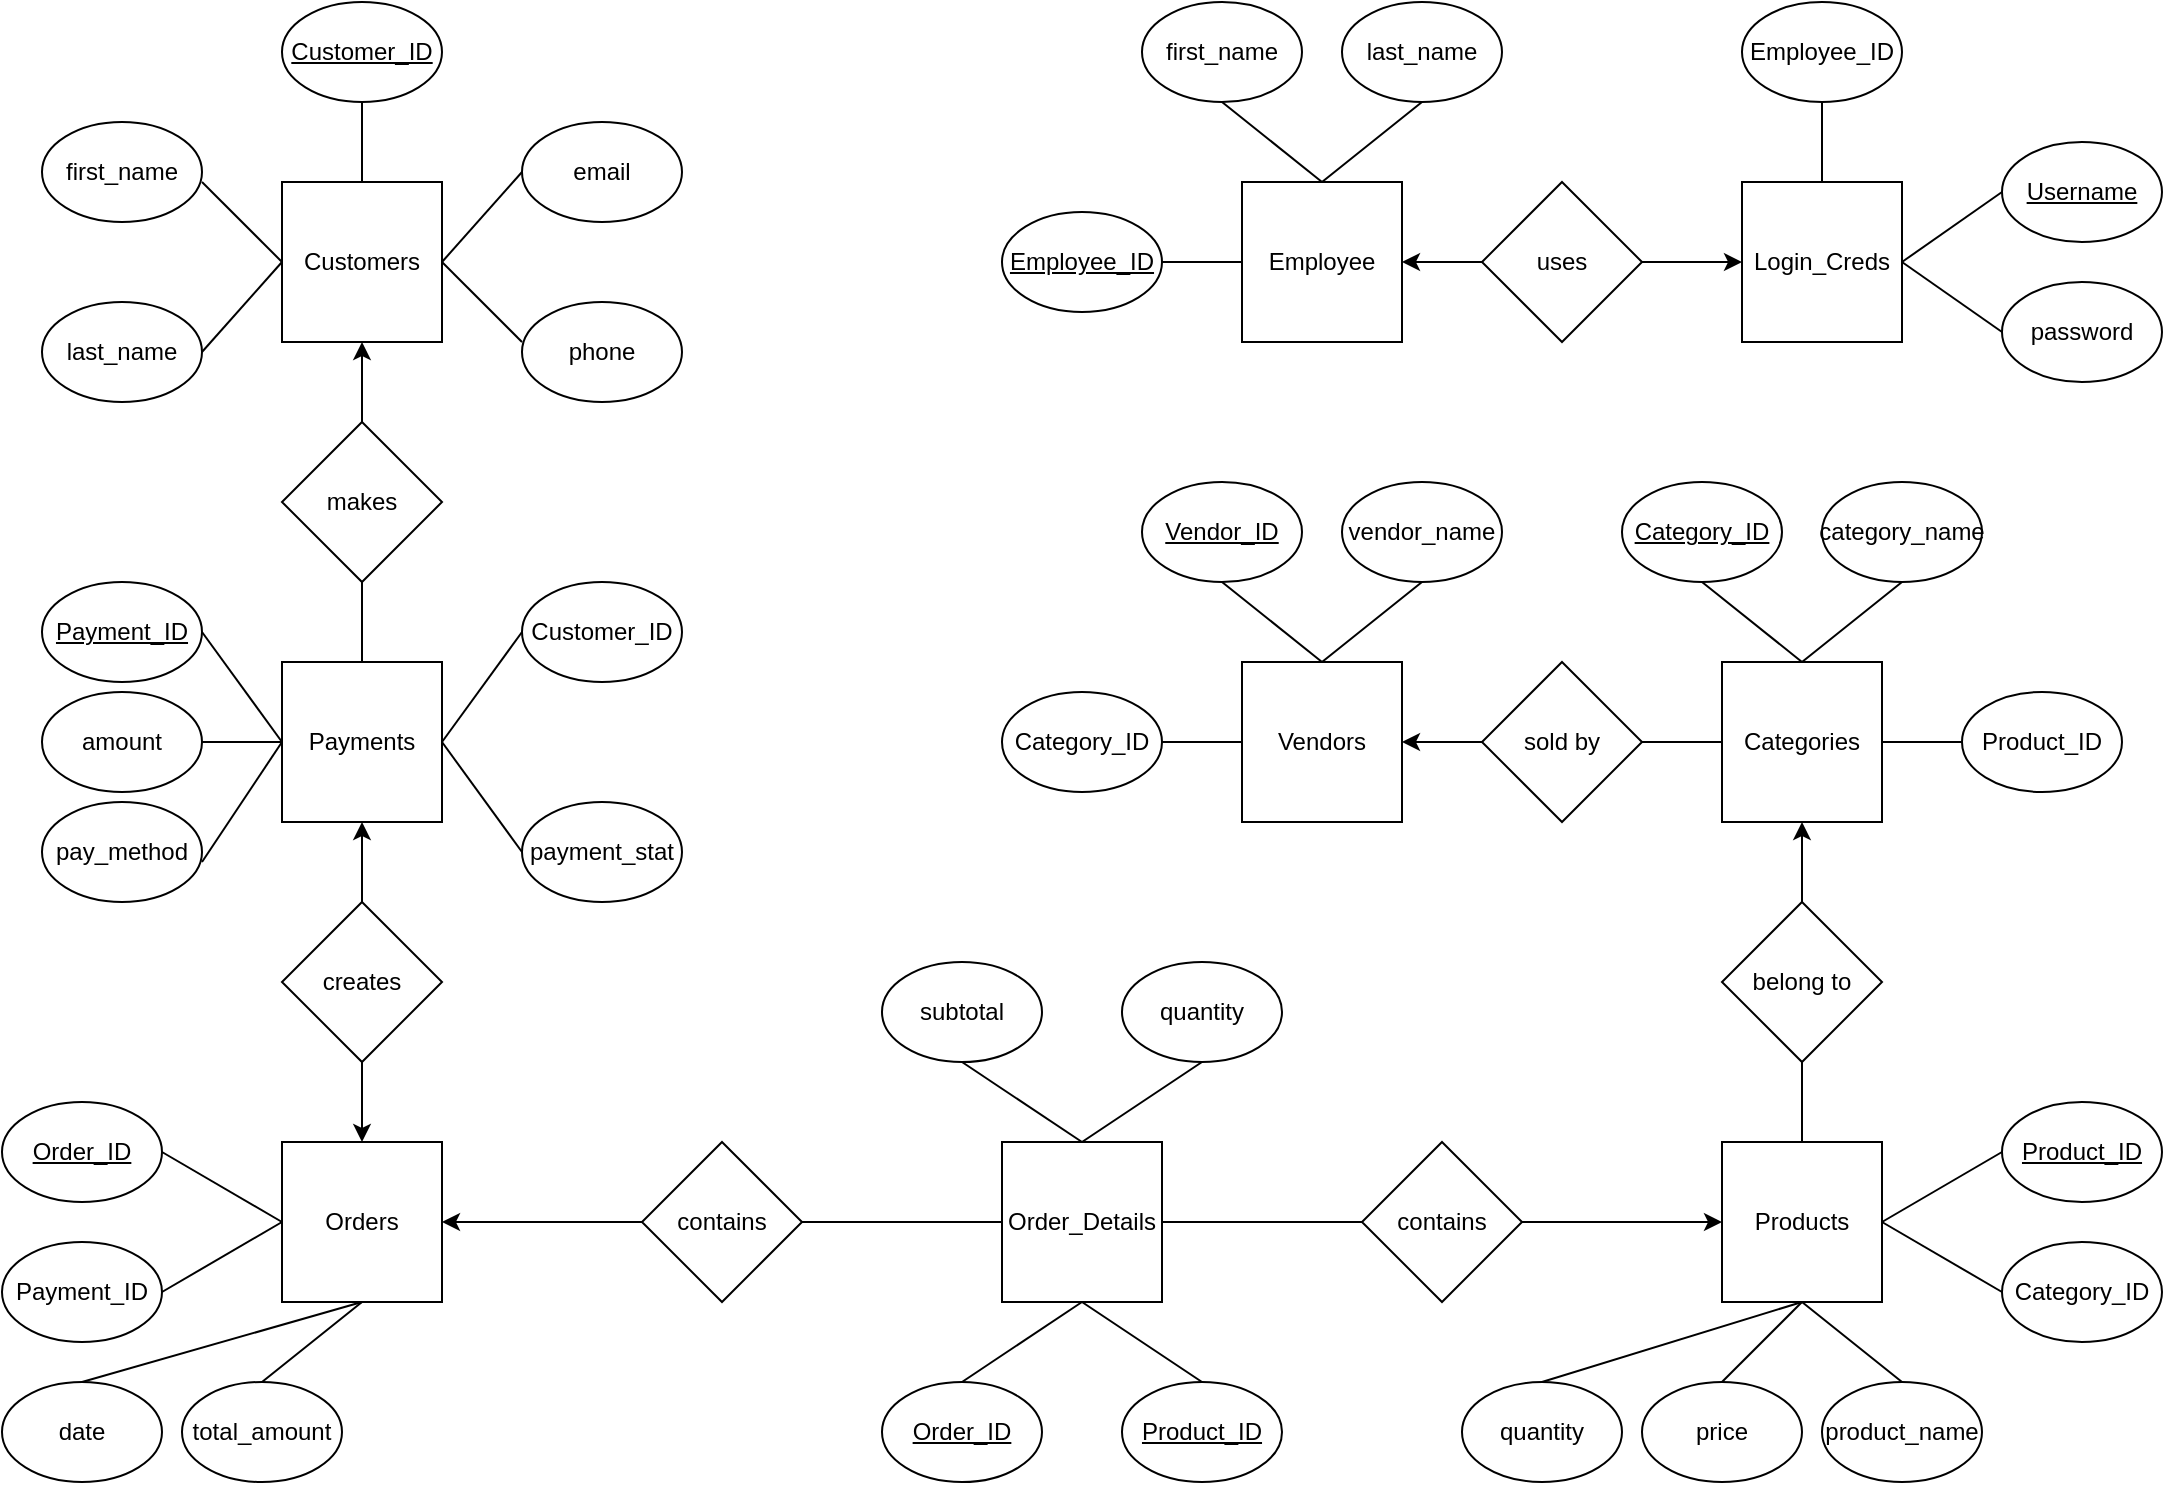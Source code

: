<mxfile version="22.0.8" type="device">
  <diagram id="R2lEEEUBdFMjLlhIrx00" name="Page-1">
    <mxGraphModel dx="1753" dy="1286" grid="1" gridSize="10" guides="1" tooltips="1" connect="1" arrows="1" fold="1" page="0" pageScale="1" pageWidth="850" pageHeight="1100" math="0" shadow="0" extFonts="Permanent Marker^https://fonts.googleapis.com/css?family=Permanent+Marker">
      <root>
        <mxCell id="0" />
        <mxCell id="1" parent="0" />
        <mxCell id="e8H_tIhD7KVXPTv5cuJj-2" value="Orders" style="whiteSpace=wrap;html=1;aspect=fixed;" parent="1" vertex="1">
          <mxGeometry x="120" y="480" width="80" height="80" as="geometry" />
        </mxCell>
        <mxCell id="e8H_tIhD7KVXPTv5cuJj-3" value="Products" style="whiteSpace=wrap;html=1;aspect=fixed;" parent="1" vertex="1">
          <mxGeometry x="840" y="480" width="80" height="80" as="geometry" />
        </mxCell>
        <mxCell id="e8H_tIhD7KVXPTv5cuJj-4" value="Payments" style="whiteSpace=wrap;html=1;aspect=fixed;" parent="1" vertex="1">
          <mxGeometry x="120" y="240" width="80" height="80" as="geometry" />
        </mxCell>
        <mxCell id="e8H_tIhD7KVXPTv5cuJj-5" value="creates" style="rhombus;whiteSpace=wrap;html=1;" parent="1" vertex="1">
          <mxGeometry x="120" y="360" width="80" height="80" as="geometry" />
        </mxCell>
        <mxCell id="e8H_tIhD7KVXPTv5cuJj-9" value="contains" style="rhombus;whiteSpace=wrap;html=1;" parent="1" vertex="1">
          <mxGeometry x="300" y="480" width="80" height="80" as="geometry" />
        </mxCell>
        <mxCell id="e8H_tIhD7KVXPTv5cuJj-24" value="" style="endArrow=classic;html=1;rounded=0;exitX=0.5;exitY=0;exitDx=0;exitDy=0;" parent="1" source="e8H_tIhD7KVXPTv5cuJj-5" edge="1">
          <mxGeometry width="50" height="50" relative="1" as="geometry">
            <mxPoint x="110" y="370" as="sourcePoint" />
            <mxPoint x="160" y="320" as="targetPoint" />
          </mxGeometry>
        </mxCell>
        <mxCell id="e8H_tIhD7KVXPTv5cuJj-28" value="belong to" style="rhombus;whiteSpace=wrap;html=1;" parent="1" vertex="1">
          <mxGeometry x="840" y="360" width="80" height="80" as="geometry" />
        </mxCell>
        <mxCell id="e8H_tIhD7KVXPTv5cuJj-29" value="" style="endArrow=none;html=1;rounded=0;entryX=0.5;entryY=1;entryDx=0;entryDy=0;exitX=0.5;exitY=0;exitDx=0;exitDy=0;" parent="1" source="e8H_tIhD7KVXPTv5cuJj-3" target="e8H_tIhD7KVXPTv5cuJj-28" edge="1">
          <mxGeometry width="50" height="50" relative="1" as="geometry">
            <mxPoint x="875" y="480" as="sourcePoint" />
            <mxPoint x="925" y="430" as="targetPoint" />
          </mxGeometry>
        </mxCell>
        <mxCell id="e8H_tIhD7KVXPTv5cuJj-30" value="Categories" style="whiteSpace=wrap;html=1;aspect=fixed;" parent="1" vertex="1">
          <mxGeometry x="840" y="240" width="80" height="80" as="geometry" />
        </mxCell>
        <mxCell id="e8H_tIhD7KVXPTv5cuJj-31" value="" style="endArrow=classic;html=1;rounded=0;exitX=0.5;exitY=0;exitDx=0;exitDy=0;entryX=0.5;entryY=1;entryDx=0;entryDy=0;" parent="1" source="e8H_tIhD7KVXPTv5cuJj-28" target="e8H_tIhD7KVXPTv5cuJj-30" edge="1">
          <mxGeometry width="50" height="50" relative="1" as="geometry">
            <mxPoint x="595" y="370" as="sourcePoint" />
            <mxPoint x="645" y="320" as="targetPoint" />
          </mxGeometry>
        </mxCell>
        <mxCell id="e8H_tIhD7KVXPTv5cuJj-33" value="Vendors" style="whiteSpace=wrap;html=1;aspect=fixed;" parent="1" vertex="1">
          <mxGeometry x="600" y="240" width="80" height="80" as="geometry" />
        </mxCell>
        <mxCell id="e8H_tIhD7KVXPTv5cuJj-34" value="sold by" style="rhombus;whiteSpace=wrap;html=1;" parent="1" vertex="1">
          <mxGeometry x="720" y="240" width="80" height="80" as="geometry" />
        </mxCell>
        <mxCell id="e8H_tIhD7KVXPTv5cuJj-35" value="" style="endArrow=none;html=1;rounded=0;exitX=1;exitY=0.5;exitDx=0;exitDy=0;" parent="1" source="e8H_tIhD7KVXPTv5cuJj-34" edge="1">
          <mxGeometry width="50" height="50" relative="1" as="geometry">
            <mxPoint x="790" y="330" as="sourcePoint" />
            <mxPoint x="840" y="280" as="targetPoint" />
          </mxGeometry>
        </mxCell>
        <mxCell id="e8H_tIhD7KVXPTv5cuJj-36" value="" style="endArrow=classic;html=1;rounded=0;entryX=1;entryY=0.5;entryDx=0;entryDy=0;" parent="1" target="e8H_tIhD7KVXPTv5cuJj-33" edge="1">
          <mxGeometry width="50" height="50" relative="1" as="geometry">
            <mxPoint x="720" y="280" as="sourcePoint" />
            <mxPoint x="770" y="230" as="targetPoint" />
          </mxGeometry>
        </mxCell>
        <mxCell id="e8H_tIhD7KVXPTv5cuJj-37" value="Customers" style="whiteSpace=wrap;html=1;aspect=fixed;" parent="1" vertex="1">
          <mxGeometry x="120" width="80" height="80" as="geometry" />
        </mxCell>
        <mxCell id="e8H_tIhD7KVXPTv5cuJj-38" value="makes" style="rhombus;whiteSpace=wrap;html=1;" parent="1" vertex="1">
          <mxGeometry x="120" y="120" width="80" height="80" as="geometry" />
        </mxCell>
        <mxCell id="e8H_tIhD7KVXPTv5cuJj-39" value="" style="endArrow=classic;html=1;rounded=0;exitX=0.5;exitY=0;exitDx=0;exitDy=0;" parent="1" source="e8H_tIhD7KVXPTv5cuJj-38" edge="1">
          <mxGeometry width="50" height="50" relative="1" as="geometry">
            <mxPoint x="115" y="130" as="sourcePoint" />
            <mxPoint x="160" y="80" as="targetPoint" />
          </mxGeometry>
        </mxCell>
        <mxCell id="e8H_tIhD7KVXPTv5cuJj-44" value="Employee" style="whiteSpace=wrap;html=1;aspect=fixed;" parent="1" vertex="1">
          <mxGeometry x="600" width="80" height="80" as="geometry" />
        </mxCell>
        <mxCell id="e8H_tIhD7KVXPTv5cuJj-49" value="" style="endArrow=classic;html=1;rounded=0;entryX=1;entryY=0.5;entryDx=0;entryDy=0;" parent="1" target="e8H_tIhD7KVXPTv5cuJj-44" edge="1">
          <mxGeometry width="50" height="50" relative="1" as="geometry">
            <mxPoint x="720" y="40" as="sourcePoint" />
            <mxPoint x="770" y="-10" as="targetPoint" />
          </mxGeometry>
        </mxCell>
        <mxCell id="e8H_tIhD7KVXPTv5cuJj-50" value="" style="endArrow=classic;html=1;rounded=0;entryX=0;entryY=0.5;entryDx=0;entryDy=0;" parent="1" edge="1" target="a10hDevYPNztPjS2E4dn-121">
          <mxGeometry width="50" height="50" relative="1" as="geometry">
            <mxPoint x="800" y="40" as="sourcePoint" />
            <mxPoint x="840" y="40" as="targetPoint" />
          </mxGeometry>
        </mxCell>
        <mxCell id="a10hDevYPNztPjS2E4dn-3" value="&lt;u&gt;Customer_ID&lt;/u&gt;" style="ellipse;whiteSpace=wrap;html=1;" parent="1" vertex="1">
          <mxGeometry x="120" y="-90" width="80" height="50" as="geometry" />
        </mxCell>
        <mxCell id="a10hDevYPNztPjS2E4dn-4" value="Customer_ID" style="ellipse;whiteSpace=wrap;html=1;" parent="1" vertex="1">
          <mxGeometry x="240" y="200" width="80" height="50" as="geometry" />
        </mxCell>
        <mxCell id="a10hDevYPNztPjS2E4dn-5" value="&lt;u&gt;Payment_ID&lt;/u&gt;" style="ellipse;whiteSpace=wrap;html=1;" parent="1" vertex="1">
          <mxGeometry y="200" width="80" height="50" as="geometry" />
        </mxCell>
        <mxCell id="a10hDevYPNztPjS2E4dn-6" value="Payment_ID" style="ellipse;whiteSpace=wrap;html=1;" parent="1" vertex="1">
          <mxGeometry x="-20" y="530" width="80" height="50" as="geometry" />
        </mxCell>
        <mxCell id="a10hDevYPNztPjS2E4dn-7" value="&lt;u&gt;Order_ID&lt;/u&gt;" style="ellipse;whiteSpace=wrap;html=1;" parent="1" vertex="1">
          <mxGeometry x="-20" y="460" width="80" height="50" as="geometry" />
        </mxCell>
        <mxCell id="a10hDevYPNztPjS2E4dn-9" value="first_name" style="ellipse;whiteSpace=wrap;html=1;" parent="1" vertex="1">
          <mxGeometry y="-30" width="80" height="50" as="geometry" />
        </mxCell>
        <mxCell id="a10hDevYPNztPjS2E4dn-14" value="&lt;u&gt;Order_ID&lt;/u&gt;" style="ellipse;whiteSpace=wrap;html=1;" parent="1" vertex="1">
          <mxGeometry x="420" y="600" width="80" height="50" as="geometry" />
        </mxCell>
        <mxCell id="a10hDevYPNztPjS2E4dn-15" value="&lt;u&gt;Product_ID&lt;/u&gt;" style="ellipse;whiteSpace=wrap;html=1;" parent="1" vertex="1">
          <mxGeometry x="540" y="600" width="80" height="50" as="geometry" />
        </mxCell>
        <mxCell id="a10hDevYPNztPjS2E4dn-18" value="last_name" style="ellipse;whiteSpace=wrap;html=1;" parent="1" vertex="1">
          <mxGeometry y="60" width="80" height="50" as="geometry" />
        </mxCell>
        <mxCell id="a10hDevYPNztPjS2E4dn-19" value="" style="endArrow=none;html=1;rounded=0;entryX=0;entryY=0.5;entryDx=0;entryDy=0;" parent="1" target="e8H_tIhD7KVXPTv5cuJj-37" edge="1">
          <mxGeometry width="50" height="50" relative="1" as="geometry">
            <mxPoint x="80" as="sourcePoint" />
            <mxPoint x="130" y="-30" as="targetPoint" />
          </mxGeometry>
        </mxCell>
        <mxCell id="a10hDevYPNztPjS2E4dn-20" value="" style="endArrow=none;html=1;rounded=0;entryX=0;entryY=0.5;entryDx=0;entryDy=0;exitX=1;exitY=0.5;exitDx=0;exitDy=0;" parent="1" source="a10hDevYPNztPjS2E4dn-18" target="e8H_tIhD7KVXPTv5cuJj-37" edge="1">
          <mxGeometry width="50" height="50" relative="1" as="geometry">
            <mxPoint x="80" y="100" as="sourcePoint" />
            <mxPoint x="130" y="50" as="targetPoint" />
          </mxGeometry>
        </mxCell>
        <mxCell id="a10hDevYPNztPjS2E4dn-21" value="" style="endArrow=none;html=1;rounded=0;entryX=0.5;entryY=0;entryDx=0;entryDy=0;" parent="1" target="e8H_tIhD7KVXPTv5cuJj-37" edge="1">
          <mxGeometry width="50" height="50" relative="1" as="geometry">
            <mxPoint x="160" y="-40" as="sourcePoint" />
            <mxPoint x="210" y="-90" as="targetPoint" />
          </mxGeometry>
        </mxCell>
        <mxCell id="a10hDevYPNztPjS2E4dn-41" value="" style="endArrow=none;html=1;rounded=0;entryX=0;entryY=0.5;entryDx=0;entryDy=0;" parent="1" target="a10hDevYPNztPjS2E4dn-4" edge="1">
          <mxGeometry width="50" height="50" relative="1" as="geometry">
            <mxPoint x="200" y="280" as="sourcePoint" />
            <mxPoint x="250" y="230" as="targetPoint" />
          </mxGeometry>
        </mxCell>
        <mxCell id="a10hDevYPNztPjS2E4dn-43" value="amount" style="ellipse;whiteSpace=wrap;html=1;" parent="1" vertex="1">
          <mxGeometry y="255" width="80" height="50" as="geometry" />
        </mxCell>
        <mxCell id="a10hDevYPNztPjS2E4dn-44" value="" style="endArrow=none;html=1;rounded=0;entryX=0;entryY=0.5;entryDx=0;entryDy=0;exitX=1;exitY=0.5;exitDx=0;exitDy=0;" parent="1" source="a10hDevYPNztPjS2E4dn-43" target="e8H_tIhD7KVXPTv5cuJj-4" edge="1">
          <mxGeometry width="50" height="50" relative="1" as="geometry">
            <mxPoint x="80" y="330" as="sourcePoint" />
            <mxPoint x="130" y="280" as="targetPoint" />
          </mxGeometry>
        </mxCell>
        <mxCell id="a10hDevYPNztPjS2E4dn-45" value="" style="endArrow=none;html=1;rounded=0;entryX=0;entryY=0.5;entryDx=0;entryDy=0;exitX=1;exitY=0.5;exitDx=0;exitDy=0;" parent="1" source="a10hDevYPNztPjS2E4dn-5" target="e8H_tIhD7KVXPTv5cuJj-4" edge="1">
          <mxGeometry width="50" height="50" relative="1" as="geometry">
            <mxPoint x="80" y="240" as="sourcePoint" />
            <mxPoint x="130" y="190" as="targetPoint" />
          </mxGeometry>
        </mxCell>
        <mxCell id="a10hDevYPNztPjS2E4dn-53" value="payment_stat" style="ellipse;whiteSpace=wrap;html=1;" parent="1" vertex="1">
          <mxGeometry x="240" y="310" width="80" height="50" as="geometry" />
        </mxCell>
        <mxCell id="a10hDevYPNztPjS2E4dn-54" value="" style="endArrow=none;html=1;rounded=0;entryX=0;entryY=0.5;entryDx=0;entryDy=0;" parent="1" target="a10hDevYPNztPjS2E4dn-53" edge="1">
          <mxGeometry width="50" height="50" relative="1" as="geometry">
            <mxPoint x="200" y="280" as="sourcePoint" />
            <mxPoint x="250" y="230" as="targetPoint" />
          </mxGeometry>
        </mxCell>
        <mxCell id="a10hDevYPNztPjS2E4dn-55" value="pay_method" style="ellipse;whiteSpace=wrap;html=1;" parent="1" vertex="1">
          <mxGeometry y="310" width="80" height="50" as="geometry" />
        </mxCell>
        <mxCell id="a10hDevYPNztPjS2E4dn-56" value="" style="endArrow=none;html=1;rounded=0;entryX=0;entryY=0.5;entryDx=0;entryDy=0;" parent="1" target="e8H_tIhD7KVXPTv5cuJj-4" edge="1">
          <mxGeometry width="50" height="50" relative="1" as="geometry">
            <mxPoint x="80" y="340" as="sourcePoint" />
            <mxPoint x="130" y="290" as="targetPoint" />
          </mxGeometry>
        </mxCell>
        <mxCell id="a10hDevYPNztPjS2E4dn-63" value="subtotal" style="ellipse;whiteSpace=wrap;html=1;" parent="1" vertex="1">
          <mxGeometry x="420" y="390" width="80" height="50" as="geometry" />
        </mxCell>
        <mxCell id="a10hDevYPNztPjS2E4dn-64" value="quantity" style="ellipse;whiteSpace=wrap;html=1;" parent="1" vertex="1">
          <mxGeometry x="540" y="390" width="80" height="50" as="geometry" />
        </mxCell>
        <mxCell id="a10hDevYPNztPjS2E4dn-67" value="vendor_name" style="ellipse;whiteSpace=wrap;html=1;" parent="1" vertex="1">
          <mxGeometry x="650" y="150" width="80" height="50" as="geometry" />
        </mxCell>
        <mxCell id="a10hDevYPNztPjS2E4dn-68" value="&lt;u&gt;Vendor_ID&lt;/u&gt;" style="ellipse;whiteSpace=wrap;html=1;" parent="1" vertex="1">
          <mxGeometry x="550" y="150" width="80" height="50" as="geometry" />
        </mxCell>
        <mxCell id="a10hDevYPNztPjS2E4dn-69" value="" style="endArrow=none;html=1;rounded=0;exitX=0.5;exitY=0;exitDx=0;exitDy=0;" parent="1" source="e8H_tIhD7KVXPTv5cuJj-33" edge="1">
          <mxGeometry width="50" height="50" relative="1" as="geometry">
            <mxPoint x="640" y="250" as="sourcePoint" />
            <mxPoint x="690" y="200" as="targetPoint" />
          </mxGeometry>
        </mxCell>
        <mxCell id="a10hDevYPNztPjS2E4dn-76" value="" style="endArrow=none;html=1;rounded=0;exitX=0.5;exitY=0;exitDx=0;exitDy=0;" parent="1" source="e8H_tIhD7KVXPTv5cuJj-33" edge="1">
          <mxGeometry width="50" height="50" relative="1" as="geometry">
            <mxPoint x="540" y="250" as="sourcePoint" />
            <mxPoint x="590" y="200" as="targetPoint" />
          </mxGeometry>
        </mxCell>
        <mxCell id="a10hDevYPNztPjS2E4dn-79" value="total_amount" style="ellipse;whiteSpace=wrap;html=1;" parent="1" vertex="1">
          <mxGeometry x="70" y="600" width="80" height="50" as="geometry" />
        </mxCell>
        <mxCell id="a10hDevYPNztPjS2E4dn-80" value="date" style="ellipse;whiteSpace=wrap;html=1;" parent="1" vertex="1">
          <mxGeometry x="-20" y="600" width="80" height="50" as="geometry" />
        </mxCell>
        <mxCell id="a10hDevYPNztPjS2E4dn-82" value="" style="endArrow=none;html=1;rounded=0;entryX=1;entryY=0.5;entryDx=0;entryDy=0;" parent="1" target="a10hDevYPNztPjS2E4dn-7" edge="1">
          <mxGeometry width="50" height="50" relative="1" as="geometry">
            <mxPoint x="120" y="520" as="sourcePoint" />
            <mxPoint x="170" y="470" as="targetPoint" />
          </mxGeometry>
        </mxCell>
        <mxCell id="a10hDevYPNztPjS2E4dn-83" value="" style="endArrow=none;html=1;rounded=0;exitX=1;exitY=0.5;exitDx=0;exitDy=0;" parent="1" source="a10hDevYPNztPjS2E4dn-6" edge="1">
          <mxGeometry width="50" height="50" relative="1" as="geometry">
            <mxPoint x="70" y="570" as="sourcePoint" />
            <mxPoint x="120" y="520" as="targetPoint" />
          </mxGeometry>
        </mxCell>
        <mxCell id="a10hDevYPNztPjS2E4dn-84" value="" style="endArrow=none;html=1;rounded=0;exitX=0.5;exitY=0;exitDx=0;exitDy=0;entryX=0.5;entryY=1;entryDx=0;entryDy=0;" parent="1" source="a10hDevYPNztPjS2E4dn-80" target="e8H_tIhD7KVXPTv5cuJj-2" edge="1">
          <mxGeometry width="50" height="50" relative="1" as="geometry">
            <mxPoint x="70" y="610" as="sourcePoint" />
            <mxPoint x="120" y="560" as="targetPoint" />
          </mxGeometry>
        </mxCell>
        <mxCell id="a10hDevYPNztPjS2E4dn-85" value="" style="endArrow=none;html=1;rounded=0;exitX=0.5;exitY=0;exitDx=0;exitDy=0;" parent="1" source="a10hDevYPNztPjS2E4dn-79" edge="1">
          <mxGeometry width="50" height="50" relative="1" as="geometry">
            <mxPoint x="110" y="610" as="sourcePoint" />
            <mxPoint x="160" y="560" as="targetPoint" />
          </mxGeometry>
        </mxCell>
        <mxCell id="a10hDevYPNztPjS2E4dn-89" value="&lt;u&gt;Category_ID&lt;/u&gt;" style="ellipse;whiteSpace=wrap;html=1;" parent="1" vertex="1">
          <mxGeometry x="790" y="150" width="80" height="50" as="geometry" />
        </mxCell>
        <mxCell id="a10hDevYPNztPjS2E4dn-90" value="category_name" style="ellipse;whiteSpace=wrap;html=1;" parent="1" vertex="1">
          <mxGeometry x="890" y="150" width="80" height="50" as="geometry" />
        </mxCell>
        <mxCell id="a10hDevYPNztPjS2E4dn-92" value="" style="endArrow=none;html=1;rounded=0;entryX=0.5;entryY=1;entryDx=0;entryDy=0;" parent="1" target="a10hDevYPNztPjS2E4dn-89" edge="1">
          <mxGeometry width="50" height="50" relative="1" as="geometry">
            <mxPoint x="880" y="240" as="sourcePoint" />
            <mxPoint x="930" y="190" as="targetPoint" />
          </mxGeometry>
        </mxCell>
        <mxCell id="a10hDevYPNztPjS2E4dn-93" value="" style="endArrow=none;html=1;rounded=0;entryX=0.5;entryY=1;entryDx=0;entryDy=0;" parent="1" target="a10hDevYPNztPjS2E4dn-90" edge="1">
          <mxGeometry width="50" height="50" relative="1" as="geometry">
            <mxPoint x="880" y="240" as="sourcePoint" />
            <mxPoint x="930" y="190" as="targetPoint" />
          </mxGeometry>
        </mxCell>
        <mxCell id="a10hDevYPNztPjS2E4dn-97" value="&lt;u&gt;Product_ID&lt;/u&gt;" style="ellipse;whiteSpace=wrap;html=1;" parent="1" vertex="1">
          <mxGeometry x="980" y="460" width="80" height="50" as="geometry" />
        </mxCell>
        <mxCell id="a10hDevYPNztPjS2E4dn-98" value="Category_ID" style="ellipse;whiteSpace=wrap;html=1;" parent="1" vertex="1">
          <mxGeometry x="980" y="530" width="80" height="50" as="geometry" />
        </mxCell>
        <mxCell id="a10hDevYPNztPjS2E4dn-100" value="product_name" style="ellipse;whiteSpace=wrap;html=1;" parent="1" vertex="1">
          <mxGeometry x="890" y="600" width="80" height="50" as="geometry" />
        </mxCell>
        <mxCell id="a10hDevYPNztPjS2E4dn-101" value="price" style="ellipse;whiteSpace=wrap;html=1;" parent="1" vertex="1">
          <mxGeometry x="800" y="600" width="80" height="50" as="geometry" />
        </mxCell>
        <mxCell id="a10hDevYPNztPjS2E4dn-102" value="quantity" style="ellipse;whiteSpace=wrap;html=1;" parent="1" vertex="1">
          <mxGeometry x="710" y="600" width="80" height="50" as="geometry" />
        </mxCell>
        <mxCell id="a10hDevYPNztPjS2E4dn-103" value="" style="endArrow=none;html=1;rounded=0;entryX=0;entryY=0.5;entryDx=0;entryDy=0;" parent="1" target="a10hDevYPNztPjS2E4dn-97" edge="1">
          <mxGeometry width="50" height="50" relative="1" as="geometry">
            <mxPoint x="920" y="520" as="sourcePoint" />
            <mxPoint x="970" y="470" as="targetPoint" />
          </mxGeometry>
        </mxCell>
        <mxCell id="a10hDevYPNztPjS2E4dn-104" value="" style="endArrow=none;html=1;rounded=0;entryX=0;entryY=0.5;entryDx=0;entryDy=0;" parent="1" target="a10hDevYPNztPjS2E4dn-98" edge="1">
          <mxGeometry width="50" height="50" relative="1" as="geometry">
            <mxPoint x="920" y="520" as="sourcePoint" />
            <mxPoint x="970" y="470" as="targetPoint" />
          </mxGeometry>
        </mxCell>
        <mxCell id="a10hDevYPNztPjS2E4dn-105" value="" style="endArrow=none;html=1;rounded=0;exitX=0.5;exitY=0;exitDx=0;exitDy=0;" parent="1" source="a10hDevYPNztPjS2E4dn-102" edge="1">
          <mxGeometry width="50" height="50" relative="1" as="geometry">
            <mxPoint x="830" y="610" as="sourcePoint" />
            <mxPoint x="880" y="560" as="targetPoint" />
          </mxGeometry>
        </mxCell>
        <mxCell id="a10hDevYPNztPjS2E4dn-106" value="" style="endArrow=none;html=1;rounded=0;" parent="1" edge="1">
          <mxGeometry width="50" height="50" relative="1" as="geometry">
            <mxPoint x="840" y="600" as="sourcePoint" />
            <mxPoint x="880" y="560" as="targetPoint" />
          </mxGeometry>
        </mxCell>
        <mxCell id="a10hDevYPNztPjS2E4dn-107" value="" style="endArrow=none;html=1;rounded=0;entryX=0.5;entryY=0;entryDx=0;entryDy=0;" parent="1" target="a10hDevYPNztPjS2E4dn-100" edge="1">
          <mxGeometry width="50" height="50" relative="1" as="geometry">
            <mxPoint x="880" y="560" as="sourcePoint" />
            <mxPoint x="930" y="510" as="targetPoint" />
          </mxGeometry>
        </mxCell>
        <mxCell id="a10hDevYPNztPjS2E4dn-121" value="Login_Creds" style="whiteSpace=wrap;html=1;aspect=fixed;" parent="1" vertex="1">
          <mxGeometry x="850" width="80" height="80" as="geometry" />
        </mxCell>
        <mxCell id="a10hDevYPNztPjS2E4dn-126" value="uses" style="rhombus;whiteSpace=wrap;html=1;" parent="1" vertex="1">
          <mxGeometry x="720" width="80" height="80" as="geometry" />
        </mxCell>
        <mxCell id="a10hDevYPNztPjS2E4dn-128" value="first_name" style="ellipse;whiteSpace=wrap;html=1;" parent="1" vertex="1">
          <mxGeometry x="550" y="-90" width="80" height="50" as="geometry" />
        </mxCell>
        <mxCell id="a10hDevYPNztPjS2E4dn-131" value="last_name" style="ellipse;whiteSpace=wrap;html=1;" parent="1" vertex="1">
          <mxGeometry x="650" y="-90" width="80" height="50" as="geometry" />
        </mxCell>
        <mxCell id="a10hDevYPNztPjS2E4dn-132" value="" style="endArrow=none;html=1;rounded=0;exitX=0.5;exitY=0;exitDx=0;exitDy=0;" parent="1" source="e8H_tIhD7KVXPTv5cuJj-44" edge="1">
          <mxGeometry width="50" height="50" relative="1" as="geometry">
            <mxPoint x="540" y="10" as="sourcePoint" />
            <mxPoint x="590" y="-40" as="targetPoint" />
          </mxGeometry>
        </mxCell>
        <mxCell id="a10hDevYPNztPjS2E4dn-133" value="" style="endArrow=none;html=1;rounded=0;entryX=0.5;entryY=1;entryDx=0;entryDy=0;" parent="1" target="a10hDevYPNztPjS2E4dn-131" edge="1">
          <mxGeometry width="50" height="50" relative="1" as="geometry">
            <mxPoint x="640" as="sourcePoint" />
            <mxPoint x="690" y="-50" as="targetPoint" />
          </mxGeometry>
        </mxCell>
        <mxCell id="a10hDevYPNztPjS2E4dn-134" value="&lt;u&gt;Employee_ID&lt;/u&gt;" style="ellipse;whiteSpace=wrap;html=1;" parent="1" vertex="1">
          <mxGeometry x="480" y="15" width="80" height="50" as="geometry" />
        </mxCell>
        <mxCell id="a10hDevYPNztPjS2E4dn-135" value="" style="endArrow=none;html=1;rounded=0;entryX=0;entryY=0.5;entryDx=0;entryDy=0;" parent="1" target="e8H_tIhD7KVXPTv5cuJj-44" edge="1">
          <mxGeometry width="50" height="50" relative="1" as="geometry">
            <mxPoint x="560" y="40" as="sourcePoint" />
            <mxPoint x="610" y="-10" as="targetPoint" />
          </mxGeometry>
        </mxCell>
        <mxCell id="a10hDevYPNztPjS2E4dn-136" value="Employee_ID" style="ellipse;whiteSpace=wrap;html=1;" parent="1" vertex="1">
          <mxGeometry x="850" y="-90" width="80" height="50" as="geometry" />
        </mxCell>
        <mxCell id="a10hDevYPNztPjS2E4dn-138" value="&lt;u&gt;Username&lt;/u&gt;" style="ellipse;whiteSpace=wrap;html=1;" parent="1" vertex="1">
          <mxGeometry x="980" y="-20" width="80" height="50" as="geometry" />
        </mxCell>
        <mxCell id="a10hDevYPNztPjS2E4dn-139" value="password" style="ellipse;whiteSpace=wrap;html=1;" parent="1" vertex="1">
          <mxGeometry x="980" y="50" width="80" height="50" as="geometry" />
        </mxCell>
        <mxCell id="a10hDevYPNztPjS2E4dn-140" value="" style="endArrow=none;html=1;rounded=0;entryX=1;entryY=0.5;entryDx=0;entryDy=0;exitX=0;exitY=0.5;exitDx=0;exitDy=0;" parent="1" source="a10hDevYPNztPjS2E4dn-139" target="a10hDevYPNztPjS2E4dn-121" edge="1">
          <mxGeometry width="50" height="50" relative="1" as="geometry">
            <mxPoint x="980" y="70" as="sourcePoint" />
            <mxPoint x="940" y="40" as="targetPoint" />
          </mxGeometry>
        </mxCell>
        <mxCell id="a10hDevYPNztPjS2E4dn-141" value="" style="endArrow=none;html=1;rounded=0;entryX=0;entryY=0.5;entryDx=0;entryDy=0;exitX=1;exitY=0.5;exitDx=0;exitDy=0;" parent="1" target="a10hDevYPNztPjS2E4dn-138" edge="1" source="a10hDevYPNztPjS2E4dn-121">
          <mxGeometry width="50" height="50" relative="1" as="geometry">
            <mxPoint x="940" y="40" as="sourcePoint" />
            <mxPoint x="980" as="targetPoint" />
          </mxGeometry>
        </mxCell>
        <mxCell id="R6B86l6NSut9loNPVpdU-6" value="contains" style="rhombus;whiteSpace=wrap;html=1;" vertex="1" parent="1">
          <mxGeometry x="660" y="480" width="80" height="80" as="geometry" />
        </mxCell>
        <mxCell id="R6B86l6NSut9loNPVpdU-7" value="Order_Details" style="whiteSpace=wrap;html=1;aspect=fixed;" vertex="1" parent="1">
          <mxGeometry x="480" y="480" width="80" height="80" as="geometry" />
        </mxCell>
        <mxCell id="R6B86l6NSut9loNPVpdU-11" value="" style="endArrow=classic;html=1;rounded=0;exitX=0;exitY=0.5;exitDx=0;exitDy=0;" edge="1" parent="1" source="e8H_tIhD7KVXPTv5cuJj-9">
          <mxGeometry width="50" height="50" relative="1" as="geometry">
            <mxPoint x="150" y="570" as="sourcePoint" />
            <mxPoint x="200" y="520" as="targetPoint" />
          </mxGeometry>
        </mxCell>
        <mxCell id="R6B86l6NSut9loNPVpdU-12" value="" style="endArrow=none;html=1;rounded=0;entryX=0;entryY=0.5;entryDx=0;entryDy=0;" edge="1" parent="1" target="R6B86l6NSut9loNPVpdU-7">
          <mxGeometry width="50" height="50" relative="1" as="geometry">
            <mxPoint x="380" y="520" as="sourcePoint" />
            <mxPoint x="430" y="470" as="targetPoint" />
          </mxGeometry>
        </mxCell>
        <mxCell id="R6B86l6NSut9loNPVpdU-13" value="" style="endArrow=none;html=1;rounded=0;entryX=0;entryY=0.5;entryDx=0;entryDy=0;" edge="1" parent="1" target="R6B86l6NSut9loNPVpdU-6">
          <mxGeometry width="50" height="50" relative="1" as="geometry">
            <mxPoint x="560" y="520" as="sourcePoint" />
            <mxPoint x="610" y="470" as="targetPoint" />
          </mxGeometry>
        </mxCell>
        <mxCell id="R6B86l6NSut9loNPVpdU-14" value="" style="endArrow=classic;html=1;rounded=0;entryX=0;entryY=0.5;entryDx=0;entryDy=0;" edge="1" parent="1" target="e8H_tIhD7KVXPTv5cuJj-3">
          <mxGeometry width="50" height="50" relative="1" as="geometry">
            <mxPoint x="740" y="520" as="sourcePoint" />
            <mxPoint x="790" y="470" as="targetPoint" />
          </mxGeometry>
        </mxCell>
        <mxCell id="R6B86l6NSut9loNPVpdU-15" value="" style="endArrow=none;html=1;rounded=0;exitX=0.5;exitY=0;exitDx=0;exitDy=0;" edge="1" parent="1" source="a10hDevYPNztPjS2E4dn-14">
          <mxGeometry width="50" height="50" relative="1" as="geometry">
            <mxPoint x="470" y="610" as="sourcePoint" />
            <mxPoint x="520" y="560" as="targetPoint" />
          </mxGeometry>
        </mxCell>
        <mxCell id="R6B86l6NSut9loNPVpdU-16" value="" style="endArrow=none;html=1;rounded=0;entryX=0.5;entryY=0;entryDx=0;entryDy=0;" edge="1" parent="1" target="a10hDevYPNztPjS2E4dn-15">
          <mxGeometry width="50" height="50" relative="1" as="geometry">
            <mxPoint x="520" y="560" as="sourcePoint" />
            <mxPoint x="570" y="510" as="targetPoint" />
          </mxGeometry>
        </mxCell>
        <mxCell id="R6B86l6NSut9loNPVpdU-17" value="" style="endArrow=none;html=1;rounded=0;exitX=0.5;exitY=0;exitDx=0;exitDy=0;" edge="1" parent="1" source="R6B86l6NSut9loNPVpdU-7">
          <mxGeometry width="50" height="50" relative="1" as="geometry">
            <mxPoint x="410" y="490" as="sourcePoint" />
            <mxPoint x="460" y="440" as="targetPoint" />
          </mxGeometry>
        </mxCell>
        <mxCell id="R6B86l6NSut9loNPVpdU-18" value="" style="endArrow=none;html=1;rounded=0;exitX=0.5;exitY=0;exitDx=0;exitDy=0;" edge="1" parent="1" source="R6B86l6NSut9loNPVpdU-7">
          <mxGeometry width="50" height="50" relative="1" as="geometry">
            <mxPoint x="530" y="490" as="sourcePoint" />
            <mxPoint x="580" y="440" as="targetPoint" />
          </mxGeometry>
        </mxCell>
        <mxCell id="R6B86l6NSut9loNPVpdU-19" value="" style="endArrow=none;html=1;rounded=0;exitX=0.5;exitY=0;exitDx=0;exitDy=0;" edge="1" parent="1" source="e8H_tIhD7KVXPTv5cuJj-4">
          <mxGeometry width="50" height="50" relative="1" as="geometry">
            <mxPoint x="110" y="250" as="sourcePoint" />
            <mxPoint x="160" y="200" as="targetPoint" />
          </mxGeometry>
        </mxCell>
        <mxCell id="R6B86l6NSut9loNPVpdU-22" value="" style="endArrow=classic;html=1;rounded=0;entryX=0.5;entryY=0;entryDx=0;entryDy=0;" edge="1" parent="1" target="e8H_tIhD7KVXPTv5cuJj-2">
          <mxGeometry width="50" height="50" relative="1" as="geometry">
            <mxPoint x="160" y="440" as="sourcePoint" />
            <mxPoint x="210" y="390" as="targetPoint" />
          </mxGeometry>
        </mxCell>
        <mxCell id="R6B86l6NSut9loNPVpdU-26" value="" style="endArrow=none;html=1;rounded=0;entryX=0;entryY=0.5;entryDx=0;entryDy=0;" edge="1" parent="1" target="R6B86l6NSut9loNPVpdU-28">
          <mxGeometry width="50" height="50" relative="1" as="geometry">
            <mxPoint x="200" y="40" as="sourcePoint" />
            <mxPoint x="240" y="10" as="targetPoint" />
          </mxGeometry>
        </mxCell>
        <mxCell id="R6B86l6NSut9loNPVpdU-28" value="email" style="ellipse;whiteSpace=wrap;html=1;" vertex="1" parent="1">
          <mxGeometry x="240" y="-30" width="80" height="50" as="geometry" />
        </mxCell>
        <mxCell id="R6B86l6NSut9loNPVpdU-29" value="phone" style="ellipse;whiteSpace=wrap;html=1;" vertex="1" parent="1">
          <mxGeometry x="240" y="60" width="80" height="50" as="geometry" />
        </mxCell>
        <mxCell id="R6B86l6NSut9loNPVpdU-30" value="" style="endArrow=none;html=1;rounded=0;" edge="1" parent="1">
          <mxGeometry width="50" height="50" relative="1" as="geometry">
            <mxPoint x="240" y="80" as="sourcePoint" />
            <mxPoint x="200" y="40" as="targetPoint" />
          </mxGeometry>
        </mxCell>
        <mxCell id="R6B86l6NSut9loNPVpdU-32" value="" style="endArrow=none;html=1;rounded=0;" edge="1" parent="1" source="a10hDevYPNztPjS2E4dn-121">
          <mxGeometry width="50" height="50" relative="1" as="geometry">
            <mxPoint x="840" y="10" as="sourcePoint" />
            <mxPoint x="890" y="-40" as="targetPoint" />
          </mxGeometry>
        </mxCell>
        <mxCell id="R6B86l6NSut9loNPVpdU-34" value="Category_ID" style="ellipse;whiteSpace=wrap;html=1;" vertex="1" parent="1">
          <mxGeometry x="480" y="255" width="80" height="50" as="geometry" />
        </mxCell>
        <mxCell id="R6B86l6NSut9loNPVpdU-35" value="" style="endArrow=none;html=1;rounded=0;exitX=1;exitY=0.5;exitDx=0;exitDy=0;" edge="1" parent="1" source="R6B86l6NSut9loNPVpdU-34">
          <mxGeometry width="50" height="50" relative="1" as="geometry">
            <mxPoint x="550" y="330" as="sourcePoint" />
            <mxPoint x="600" y="280" as="targetPoint" />
          </mxGeometry>
        </mxCell>
        <mxCell id="R6B86l6NSut9loNPVpdU-36" value="" style="endArrow=none;html=1;rounded=0;" edge="1" parent="1">
          <mxGeometry width="50" height="50" relative="1" as="geometry">
            <mxPoint x="920" y="280" as="sourcePoint" />
            <mxPoint x="960" y="280" as="targetPoint" />
          </mxGeometry>
        </mxCell>
        <mxCell id="R6B86l6NSut9loNPVpdU-38" value="Product_ID" style="ellipse;whiteSpace=wrap;html=1;" vertex="1" parent="1">
          <mxGeometry x="960" y="255" width="80" height="50" as="geometry" />
        </mxCell>
      </root>
    </mxGraphModel>
  </diagram>
</mxfile>
